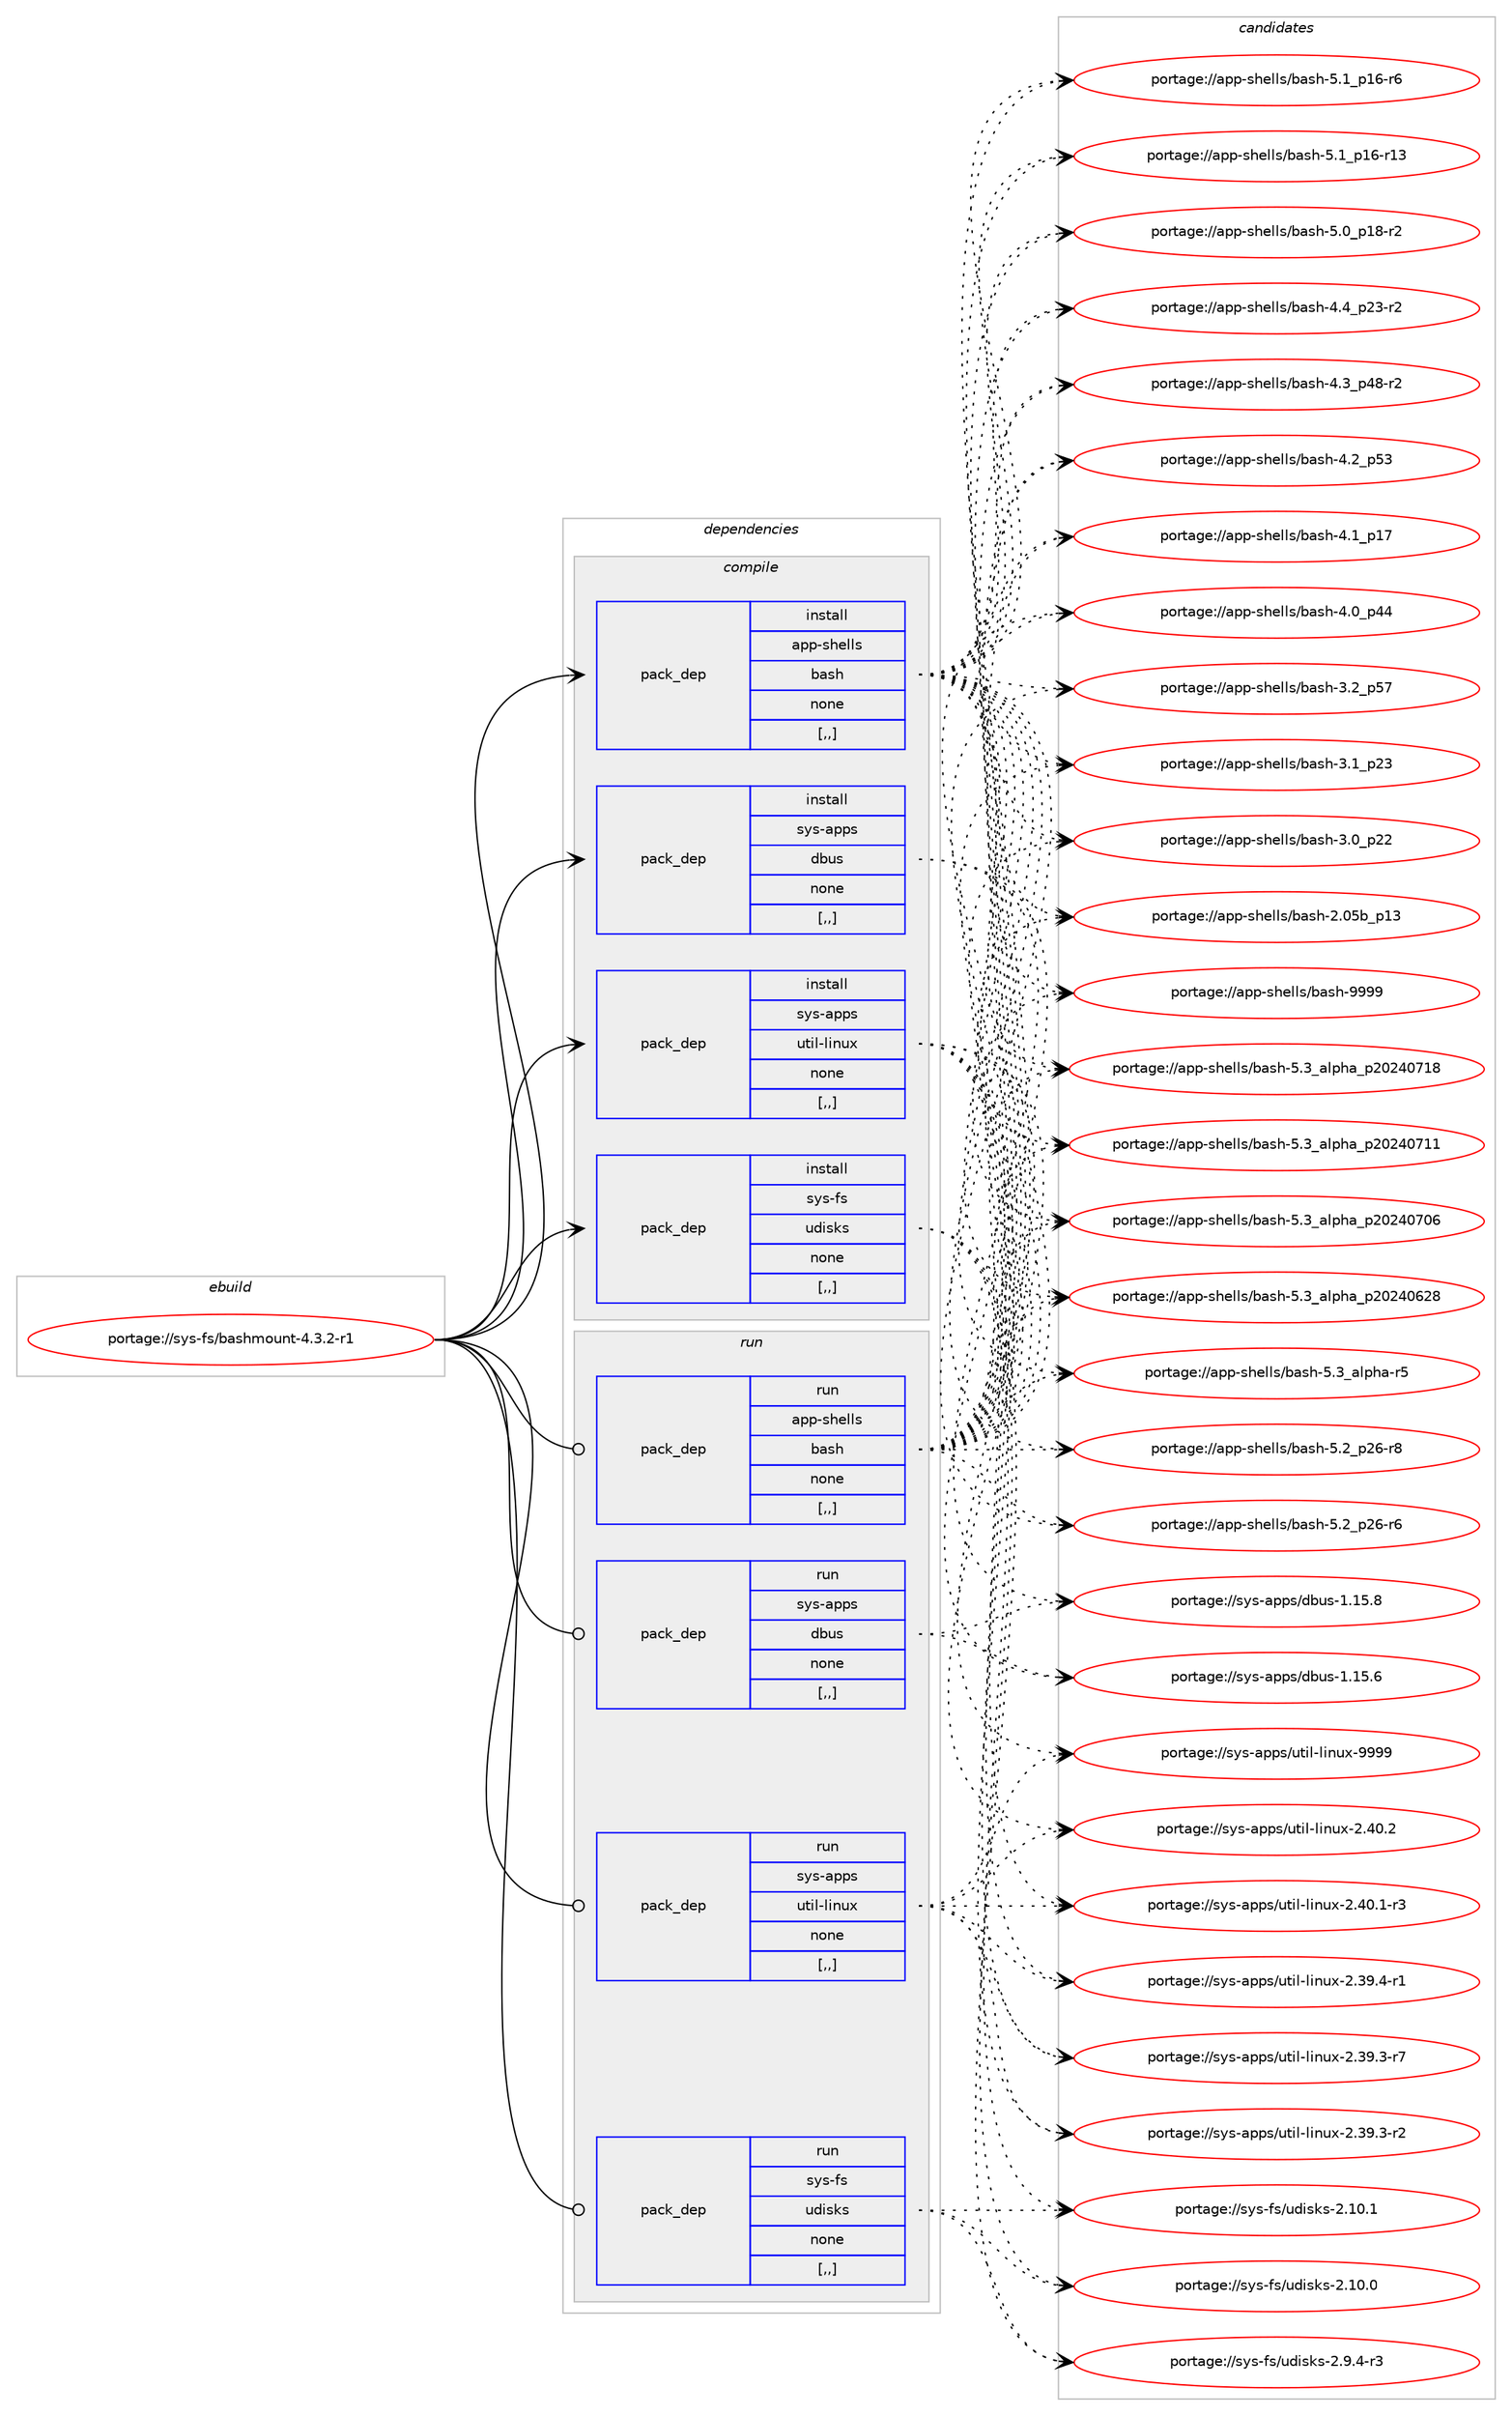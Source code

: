 digraph prolog {

# *************
# Graph options
# *************

newrank=true;
concentrate=true;
compound=true;
graph [rankdir=LR,fontname=Helvetica,fontsize=10,ranksep=1.5];#, ranksep=2.5, nodesep=0.2];
edge  [arrowhead=vee];
node  [fontname=Helvetica,fontsize=10];

# **********
# The ebuild
# **********

subgraph cluster_leftcol {
color=gray;
label=<<i>ebuild</i>>;
id [label="portage://sys-fs/bashmount-4.3.2-r1", color=red, width=4, href="../sys-fs/bashmount-4.3.2-r1.svg"];
}

# ****************
# The dependencies
# ****************

subgraph cluster_midcol {
color=gray;
label=<<i>dependencies</i>>;
subgraph cluster_compile {
fillcolor="#eeeeee";
style=filled;
label=<<i>compile</i>>;
subgraph pack316908 {
dependency436185 [label=<<TABLE BORDER="0" CELLBORDER="1" CELLSPACING="0" CELLPADDING="4" WIDTH="220"><TR><TD ROWSPAN="6" CELLPADDING="30">pack_dep</TD></TR><TR><TD WIDTH="110">install</TD></TR><TR><TD>app-shells</TD></TR><TR><TD>bash</TD></TR><TR><TD>none</TD></TR><TR><TD>[,,]</TD></TR></TABLE>>, shape=none, color=blue];
}
id:e -> dependency436185:w [weight=20,style="solid",arrowhead="vee"];
subgraph pack316909 {
dependency436186 [label=<<TABLE BORDER="0" CELLBORDER="1" CELLSPACING="0" CELLPADDING="4" WIDTH="220"><TR><TD ROWSPAN="6" CELLPADDING="30">pack_dep</TD></TR><TR><TD WIDTH="110">install</TD></TR><TR><TD>sys-apps</TD></TR><TR><TD>dbus</TD></TR><TR><TD>none</TD></TR><TR><TD>[,,]</TD></TR></TABLE>>, shape=none, color=blue];
}
id:e -> dependency436186:w [weight=20,style="solid",arrowhead="vee"];
subgraph pack316910 {
dependency436187 [label=<<TABLE BORDER="0" CELLBORDER="1" CELLSPACING="0" CELLPADDING="4" WIDTH="220"><TR><TD ROWSPAN="6" CELLPADDING="30">pack_dep</TD></TR><TR><TD WIDTH="110">install</TD></TR><TR><TD>sys-apps</TD></TR><TR><TD>util-linux</TD></TR><TR><TD>none</TD></TR><TR><TD>[,,]</TD></TR></TABLE>>, shape=none, color=blue];
}
id:e -> dependency436187:w [weight=20,style="solid",arrowhead="vee"];
subgraph pack316911 {
dependency436188 [label=<<TABLE BORDER="0" CELLBORDER="1" CELLSPACING="0" CELLPADDING="4" WIDTH="220"><TR><TD ROWSPAN="6" CELLPADDING="30">pack_dep</TD></TR><TR><TD WIDTH="110">install</TD></TR><TR><TD>sys-fs</TD></TR><TR><TD>udisks</TD></TR><TR><TD>none</TD></TR><TR><TD>[,,]</TD></TR></TABLE>>, shape=none, color=blue];
}
id:e -> dependency436188:w [weight=20,style="solid",arrowhead="vee"];
}
subgraph cluster_compileandrun {
fillcolor="#eeeeee";
style=filled;
label=<<i>compile and run</i>>;
}
subgraph cluster_run {
fillcolor="#eeeeee";
style=filled;
label=<<i>run</i>>;
subgraph pack316912 {
dependency436189 [label=<<TABLE BORDER="0" CELLBORDER="1" CELLSPACING="0" CELLPADDING="4" WIDTH="220"><TR><TD ROWSPAN="6" CELLPADDING="30">pack_dep</TD></TR><TR><TD WIDTH="110">run</TD></TR><TR><TD>app-shells</TD></TR><TR><TD>bash</TD></TR><TR><TD>none</TD></TR><TR><TD>[,,]</TD></TR></TABLE>>, shape=none, color=blue];
}
id:e -> dependency436189:w [weight=20,style="solid",arrowhead="odot"];
subgraph pack316913 {
dependency436190 [label=<<TABLE BORDER="0" CELLBORDER="1" CELLSPACING="0" CELLPADDING="4" WIDTH="220"><TR><TD ROWSPAN="6" CELLPADDING="30">pack_dep</TD></TR><TR><TD WIDTH="110">run</TD></TR><TR><TD>sys-apps</TD></TR><TR><TD>dbus</TD></TR><TR><TD>none</TD></TR><TR><TD>[,,]</TD></TR></TABLE>>, shape=none, color=blue];
}
id:e -> dependency436190:w [weight=20,style="solid",arrowhead="odot"];
subgraph pack316914 {
dependency436191 [label=<<TABLE BORDER="0" CELLBORDER="1" CELLSPACING="0" CELLPADDING="4" WIDTH="220"><TR><TD ROWSPAN="6" CELLPADDING="30">pack_dep</TD></TR><TR><TD WIDTH="110">run</TD></TR><TR><TD>sys-apps</TD></TR><TR><TD>util-linux</TD></TR><TR><TD>none</TD></TR><TR><TD>[,,]</TD></TR></TABLE>>, shape=none, color=blue];
}
id:e -> dependency436191:w [weight=20,style="solid",arrowhead="odot"];
subgraph pack316915 {
dependency436192 [label=<<TABLE BORDER="0" CELLBORDER="1" CELLSPACING="0" CELLPADDING="4" WIDTH="220"><TR><TD ROWSPAN="6" CELLPADDING="30">pack_dep</TD></TR><TR><TD WIDTH="110">run</TD></TR><TR><TD>sys-fs</TD></TR><TR><TD>udisks</TD></TR><TR><TD>none</TD></TR><TR><TD>[,,]</TD></TR></TABLE>>, shape=none, color=blue];
}
id:e -> dependency436192:w [weight=20,style="solid",arrowhead="odot"];
}
}

# **************
# The candidates
# **************

subgraph cluster_choices {
rank=same;
color=gray;
label=<<i>candidates</i>>;

subgraph choice316908 {
color=black;
nodesep=1;
choice97112112451151041011081081154798971151044557575757 [label="portage://app-shells/bash-9999", color=red, width=4,href="../app-shells/bash-9999.svg"];
choice971121124511510410110810811547989711510445534651959710811210497951125048505248554956 [label="portage://app-shells/bash-5.3_alpha_p20240718", color=red, width=4,href="../app-shells/bash-5.3_alpha_p20240718.svg"];
choice971121124511510410110810811547989711510445534651959710811210497951125048505248554949 [label="portage://app-shells/bash-5.3_alpha_p20240711", color=red, width=4,href="../app-shells/bash-5.3_alpha_p20240711.svg"];
choice971121124511510410110810811547989711510445534651959710811210497951125048505248554854 [label="portage://app-shells/bash-5.3_alpha_p20240706", color=red, width=4,href="../app-shells/bash-5.3_alpha_p20240706.svg"];
choice971121124511510410110810811547989711510445534651959710811210497951125048505248545056 [label="portage://app-shells/bash-5.3_alpha_p20240628", color=red, width=4,href="../app-shells/bash-5.3_alpha_p20240628.svg"];
choice9711211245115104101108108115479897115104455346519597108112104974511453 [label="portage://app-shells/bash-5.3_alpha-r5", color=red, width=4,href="../app-shells/bash-5.3_alpha-r5.svg"];
choice9711211245115104101108108115479897115104455346509511250544511456 [label="portage://app-shells/bash-5.2_p26-r8", color=red, width=4,href="../app-shells/bash-5.2_p26-r8.svg"];
choice9711211245115104101108108115479897115104455346509511250544511454 [label="portage://app-shells/bash-5.2_p26-r6", color=red, width=4,href="../app-shells/bash-5.2_p26-r6.svg"];
choice9711211245115104101108108115479897115104455346499511249544511454 [label="portage://app-shells/bash-5.1_p16-r6", color=red, width=4,href="../app-shells/bash-5.1_p16-r6.svg"];
choice971121124511510410110810811547989711510445534649951124954451144951 [label="portage://app-shells/bash-5.1_p16-r13", color=red, width=4,href="../app-shells/bash-5.1_p16-r13.svg"];
choice9711211245115104101108108115479897115104455346489511249564511450 [label="portage://app-shells/bash-5.0_p18-r2", color=red, width=4,href="../app-shells/bash-5.0_p18-r2.svg"];
choice9711211245115104101108108115479897115104455246529511250514511450 [label="portage://app-shells/bash-4.4_p23-r2", color=red, width=4,href="../app-shells/bash-4.4_p23-r2.svg"];
choice9711211245115104101108108115479897115104455246519511252564511450 [label="portage://app-shells/bash-4.3_p48-r2", color=red, width=4,href="../app-shells/bash-4.3_p48-r2.svg"];
choice971121124511510410110810811547989711510445524650951125351 [label="portage://app-shells/bash-4.2_p53", color=red, width=4,href="../app-shells/bash-4.2_p53.svg"];
choice971121124511510410110810811547989711510445524649951124955 [label="portage://app-shells/bash-4.1_p17", color=red, width=4,href="../app-shells/bash-4.1_p17.svg"];
choice971121124511510410110810811547989711510445524648951125252 [label="portage://app-shells/bash-4.0_p44", color=red, width=4,href="../app-shells/bash-4.0_p44.svg"];
choice971121124511510410110810811547989711510445514650951125355 [label="portage://app-shells/bash-3.2_p57", color=red, width=4,href="../app-shells/bash-3.2_p57.svg"];
choice971121124511510410110810811547989711510445514649951125051 [label="portage://app-shells/bash-3.1_p23", color=red, width=4,href="../app-shells/bash-3.1_p23.svg"];
choice971121124511510410110810811547989711510445514648951125050 [label="portage://app-shells/bash-3.0_p22", color=red, width=4,href="../app-shells/bash-3.0_p22.svg"];
choice9711211245115104101108108115479897115104455046485398951124951 [label="portage://app-shells/bash-2.05b_p13", color=red, width=4,href="../app-shells/bash-2.05b_p13.svg"];
dependency436185:e -> choice97112112451151041011081081154798971151044557575757:w [style=dotted,weight="100"];
dependency436185:e -> choice971121124511510410110810811547989711510445534651959710811210497951125048505248554956:w [style=dotted,weight="100"];
dependency436185:e -> choice971121124511510410110810811547989711510445534651959710811210497951125048505248554949:w [style=dotted,weight="100"];
dependency436185:e -> choice971121124511510410110810811547989711510445534651959710811210497951125048505248554854:w [style=dotted,weight="100"];
dependency436185:e -> choice971121124511510410110810811547989711510445534651959710811210497951125048505248545056:w [style=dotted,weight="100"];
dependency436185:e -> choice9711211245115104101108108115479897115104455346519597108112104974511453:w [style=dotted,weight="100"];
dependency436185:e -> choice9711211245115104101108108115479897115104455346509511250544511456:w [style=dotted,weight="100"];
dependency436185:e -> choice9711211245115104101108108115479897115104455346509511250544511454:w [style=dotted,weight="100"];
dependency436185:e -> choice9711211245115104101108108115479897115104455346499511249544511454:w [style=dotted,weight="100"];
dependency436185:e -> choice971121124511510410110810811547989711510445534649951124954451144951:w [style=dotted,weight="100"];
dependency436185:e -> choice9711211245115104101108108115479897115104455346489511249564511450:w [style=dotted,weight="100"];
dependency436185:e -> choice9711211245115104101108108115479897115104455246529511250514511450:w [style=dotted,weight="100"];
dependency436185:e -> choice9711211245115104101108108115479897115104455246519511252564511450:w [style=dotted,weight="100"];
dependency436185:e -> choice971121124511510410110810811547989711510445524650951125351:w [style=dotted,weight="100"];
dependency436185:e -> choice971121124511510410110810811547989711510445524649951124955:w [style=dotted,weight="100"];
dependency436185:e -> choice971121124511510410110810811547989711510445524648951125252:w [style=dotted,weight="100"];
dependency436185:e -> choice971121124511510410110810811547989711510445514650951125355:w [style=dotted,weight="100"];
dependency436185:e -> choice971121124511510410110810811547989711510445514649951125051:w [style=dotted,weight="100"];
dependency436185:e -> choice971121124511510410110810811547989711510445514648951125050:w [style=dotted,weight="100"];
dependency436185:e -> choice9711211245115104101108108115479897115104455046485398951124951:w [style=dotted,weight="100"];
}
subgraph choice316909 {
color=black;
nodesep=1;
choice1151211154597112112115471009811711545494649534656 [label="portage://sys-apps/dbus-1.15.8", color=red, width=4,href="../sys-apps/dbus-1.15.8.svg"];
choice1151211154597112112115471009811711545494649534654 [label="portage://sys-apps/dbus-1.15.6", color=red, width=4,href="../sys-apps/dbus-1.15.6.svg"];
dependency436186:e -> choice1151211154597112112115471009811711545494649534656:w [style=dotted,weight="100"];
dependency436186:e -> choice1151211154597112112115471009811711545494649534654:w [style=dotted,weight="100"];
}
subgraph choice316910 {
color=black;
nodesep=1;
choice115121115459711211211547117116105108451081051101171204557575757 [label="portage://sys-apps/util-linux-9999", color=red, width=4,href="../sys-apps/util-linux-9999.svg"];
choice1151211154597112112115471171161051084510810511011712045504652484650 [label="portage://sys-apps/util-linux-2.40.2", color=red, width=4,href="../sys-apps/util-linux-2.40.2.svg"];
choice11512111545971121121154711711610510845108105110117120455046524846494511451 [label="portage://sys-apps/util-linux-2.40.1-r3", color=red, width=4,href="../sys-apps/util-linux-2.40.1-r3.svg"];
choice11512111545971121121154711711610510845108105110117120455046515746524511449 [label="portage://sys-apps/util-linux-2.39.4-r1", color=red, width=4,href="../sys-apps/util-linux-2.39.4-r1.svg"];
choice11512111545971121121154711711610510845108105110117120455046515746514511455 [label="portage://sys-apps/util-linux-2.39.3-r7", color=red, width=4,href="../sys-apps/util-linux-2.39.3-r7.svg"];
choice11512111545971121121154711711610510845108105110117120455046515746514511450 [label="portage://sys-apps/util-linux-2.39.3-r2", color=red, width=4,href="../sys-apps/util-linux-2.39.3-r2.svg"];
dependency436187:e -> choice115121115459711211211547117116105108451081051101171204557575757:w [style=dotted,weight="100"];
dependency436187:e -> choice1151211154597112112115471171161051084510810511011712045504652484650:w [style=dotted,weight="100"];
dependency436187:e -> choice11512111545971121121154711711610510845108105110117120455046524846494511451:w [style=dotted,weight="100"];
dependency436187:e -> choice11512111545971121121154711711610510845108105110117120455046515746524511449:w [style=dotted,weight="100"];
dependency436187:e -> choice11512111545971121121154711711610510845108105110117120455046515746514511455:w [style=dotted,weight="100"];
dependency436187:e -> choice11512111545971121121154711711610510845108105110117120455046515746514511450:w [style=dotted,weight="100"];
}
subgraph choice316911 {
color=black;
nodesep=1;
choice115121115451021154711710010511510711545504649484649 [label="portage://sys-fs/udisks-2.10.1", color=red, width=4,href="../sys-fs/udisks-2.10.1.svg"];
choice115121115451021154711710010511510711545504649484648 [label="portage://sys-fs/udisks-2.10.0", color=red, width=4,href="../sys-fs/udisks-2.10.0.svg"];
choice11512111545102115471171001051151071154550465746524511451 [label="portage://sys-fs/udisks-2.9.4-r3", color=red, width=4,href="../sys-fs/udisks-2.9.4-r3.svg"];
dependency436188:e -> choice115121115451021154711710010511510711545504649484649:w [style=dotted,weight="100"];
dependency436188:e -> choice115121115451021154711710010511510711545504649484648:w [style=dotted,weight="100"];
dependency436188:e -> choice11512111545102115471171001051151071154550465746524511451:w [style=dotted,weight="100"];
}
subgraph choice316912 {
color=black;
nodesep=1;
choice97112112451151041011081081154798971151044557575757 [label="portage://app-shells/bash-9999", color=red, width=4,href="../app-shells/bash-9999.svg"];
choice971121124511510410110810811547989711510445534651959710811210497951125048505248554956 [label="portage://app-shells/bash-5.3_alpha_p20240718", color=red, width=4,href="../app-shells/bash-5.3_alpha_p20240718.svg"];
choice971121124511510410110810811547989711510445534651959710811210497951125048505248554949 [label="portage://app-shells/bash-5.3_alpha_p20240711", color=red, width=4,href="../app-shells/bash-5.3_alpha_p20240711.svg"];
choice971121124511510410110810811547989711510445534651959710811210497951125048505248554854 [label="portage://app-shells/bash-5.3_alpha_p20240706", color=red, width=4,href="../app-shells/bash-5.3_alpha_p20240706.svg"];
choice971121124511510410110810811547989711510445534651959710811210497951125048505248545056 [label="portage://app-shells/bash-5.3_alpha_p20240628", color=red, width=4,href="../app-shells/bash-5.3_alpha_p20240628.svg"];
choice9711211245115104101108108115479897115104455346519597108112104974511453 [label="portage://app-shells/bash-5.3_alpha-r5", color=red, width=4,href="../app-shells/bash-5.3_alpha-r5.svg"];
choice9711211245115104101108108115479897115104455346509511250544511456 [label="portage://app-shells/bash-5.2_p26-r8", color=red, width=4,href="../app-shells/bash-5.2_p26-r8.svg"];
choice9711211245115104101108108115479897115104455346509511250544511454 [label="portage://app-shells/bash-5.2_p26-r6", color=red, width=4,href="../app-shells/bash-5.2_p26-r6.svg"];
choice9711211245115104101108108115479897115104455346499511249544511454 [label="portage://app-shells/bash-5.1_p16-r6", color=red, width=4,href="../app-shells/bash-5.1_p16-r6.svg"];
choice971121124511510410110810811547989711510445534649951124954451144951 [label="portage://app-shells/bash-5.1_p16-r13", color=red, width=4,href="../app-shells/bash-5.1_p16-r13.svg"];
choice9711211245115104101108108115479897115104455346489511249564511450 [label="portage://app-shells/bash-5.0_p18-r2", color=red, width=4,href="../app-shells/bash-5.0_p18-r2.svg"];
choice9711211245115104101108108115479897115104455246529511250514511450 [label="portage://app-shells/bash-4.4_p23-r2", color=red, width=4,href="../app-shells/bash-4.4_p23-r2.svg"];
choice9711211245115104101108108115479897115104455246519511252564511450 [label="portage://app-shells/bash-4.3_p48-r2", color=red, width=4,href="../app-shells/bash-4.3_p48-r2.svg"];
choice971121124511510410110810811547989711510445524650951125351 [label="portage://app-shells/bash-4.2_p53", color=red, width=4,href="../app-shells/bash-4.2_p53.svg"];
choice971121124511510410110810811547989711510445524649951124955 [label="portage://app-shells/bash-4.1_p17", color=red, width=4,href="../app-shells/bash-4.1_p17.svg"];
choice971121124511510410110810811547989711510445524648951125252 [label="portage://app-shells/bash-4.0_p44", color=red, width=4,href="../app-shells/bash-4.0_p44.svg"];
choice971121124511510410110810811547989711510445514650951125355 [label="portage://app-shells/bash-3.2_p57", color=red, width=4,href="../app-shells/bash-3.2_p57.svg"];
choice971121124511510410110810811547989711510445514649951125051 [label="portage://app-shells/bash-3.1_p23", color=red, width=4,href="../app-shells/bash-3.1_p23.svg"];
choice971121124511510410110810811547989711510445514648951125050 [label="portage://app-shells/bash-3.0_p22", color=red, width=4,href="../app-shells/bash-3.0_p22.svg"];
choice9711211245115104101108108115479897115104455046485398951124951 [label="portage://app-shells/bash-2.05b_p13", color=red, width=4,href="../app-shells/bash-2.05b_p13.svg"];
dependency436189:e -> choice97112112451151041011081081154798971151044557575757:w [style=dotted,weight="100"];
dependency436189:e -> choice971121124511510410110810811547989711510445534651959710811210497951125048505248554956:w [style=dotted,weight="100"];
dependency436189:e -> choice971121124511510410110810811547989711510445534651959710811210497951125048505248554949:w [style=dotted,weight="100"];
dependency436189:e -> choice971121124511510410110810811547989711510445534651959710811210497951125048505248554854:w [style=dotted,weight="100"];
dependency436189:e -> choice971121124511510410110810811547989711510445534651959710811210497951125048505248545056:w [style=dotted,weight="100"];
dependency436189:e -> choice9711211245115104101108108115479897115104455346519597108112104974511453:w [style=dotted,weight="100"];
dependency436189:e -> choice9711211245115104101108108115479897115104455346509511250544511456:w [style=dotted,weight="100"];
dependency436189:e -> choice9711211245115104101108108115479897115104455346509511250544511454:w [style=dotted,weight="100"];
dependency436189:e -> choice9711211245115104101108108115479897115104455346499511249544511454:w [style=dotted,weight="100"];
dependency436189:e -> choice971121124511510410110810811547989711510445534649951124954451144951:w [style=dotted,weight="100"];
dependency436189:e -> choice9711211245115104101108108115479897115104455346489511249564511450:w [style=dotted,weight="100"];
dependency436189:e -> choice9711211245115104101108108115479897115104455246529511250514511450:w [style=dotted,weight="100"];
dependency436189:e -> choice9711211245115104101108108115479897115104455246519511252564511450:w [style=dotted,weight="100"];
dependency436189:e -> choice971121124511510410110810811547989711510445524650951125351:w [style=dotted,weight="100"];
dependency436189:e -> choice971121124511510410110810811547989711510445524649951124955:w [style=dotted,weight="100"];
dependency436189:e -> choice971121124511510410110810811547989711510445524648951125252:w [style=dotted,weight="100"];
dependency436189:e -> choice971121124511510410110810811547989711510445514650951125355:w [style=dotted,weight="100"];
dependency436189:e -> choice971121124511510410110810811547989711510445514649951125051:w [style=dotted,weight="100"];
dependency436189:e -> choice971121124511510410110810811547989711510445514648951125050:w [style=dotted,weight="100"];
dependency436189:e -> choice9711211245115104101108108115479897115104455046485398951124951:w [style=dotted,weight="100"];
}
subgraph choice316913 {
color=black;
nodesep=1;
choice1151211154597112112115471009811711545494649534656 [label="portage://sys-apps/dbus-1.15.8", color=red, width=4,href="../sys-apps/dbus-1.15.8.svg"];
choice1151211154597112112115471009811711545494649534654 [label="portage://sys-apps/dbus-1.15.6", color=red, width=4,href="../sys-apps/dbus-1.15.6.svg"];
dependency436190:e -> choice1151211154597112112115471009811711545494649534656:w [style=dotted,weight="100"];
dependency436190:e -> choice1151211154597112112115471009811711545494649534654:w [style=dotted,weight="100"];
}
subgraph choice316914 {
color=black;
nodesep=1;
choice115121115459711211211547117116105108451081051101171204557575757 [label="portage://sys-apps/util-linux-9999", color=red, width=4,href="../sys-apps/util-linux-9999.svg"];
choice1151211154597112112115471171161051084510810511011712045504652484650 [label="portage://sys-apps/util-linux-2.40.2", color=red, width=4,href="../sys-apps/util-linux-2.40.2.svg"];
choice11512111545971121121154711711610510845108105110117120455046524846494511451 [label="portage://sys-apps/util-linux-2.40.1-r3", color=red, width=4,href="../sys-apps/util-linux-2.40.1-r3.svg"];
choice11512111545971121121154711711610510845108105110117120455046515746524511449 [label="portage://sys-apps/util-linux-2.39.4-r1", color=red, width=4,href="../sys-apps/util-linux-2.39.4-r1.svg"];
choice11512111545971121121154711711610510845108105110117120455046515746514511455 [label="portage://sys-apps/util-linux-2.39.3-r7", color=red, width=4,href="../sys-apps/util-linux-2.39.3-r7.svg"];
choice11512111545971121121154711711610510845108105110117120455046515746514511450 [label="portage://sys-apps/util-linux-2.39.3-r2", color=red, width=4,href="../sys-apps/util-linux-2.39.3-r2.svg"];
dependency436191:e -> choice115121115459711211211547117116105108451081051101171204557575757:w [style=dotted,weight="100"];
dependency436191:e -> choice1151211154597112112115471171161051084510810511011712045504652484650:w [style=dotted,weight="100"];
dependency436191:e -> choice11512111545971121121154711711610510845108105110117120455046524846494511451:w [style=dotted,weight="100"];
dependency436191:e -> choice11512111545971121121154711711610510845108105110117120455046515746524511449:w [style=dotted,weight="100"];
dependency436191:e -> choice11512111545971121121154711711610510845108105110117120455046515746514511455:w [style=dotted,weight="100"];
dependency436191:e -> choice11512111545971121121154711711610510845108105110117120455046515746514511450:w [style=dotted,weight="100"];
}
subgraph choice316915 {
color=black;
nodesep=1;
choice115121115451021154711710010511510711545504649484649 [label="portage://sys-fs/udisks-2.10.1", color=red, width=4,href="../sys-fs/udisks-2.10.1.svg"];
choice115121115451021154711710010511510711545504649484648 [label="portage://sys-fs/udisks-2.10.0", color=red, width=4,href="../sys-fs/udisks-2.10.0.svg"];
choice11512111545102115471171001051151071154550465746524511451 [label="portage://sys-fs/udisks-2.9.4-r3", color=red, width=4,href="../sys-fs/udisks-2.9.4-r3.svg"];
dependency436192:e -> choice115121115451021154711710010511510711545504649484649:w [style=dotted,weight="100"];
dependency436192:e -> choice115121115451021154711710010511510711545504649484648:w [style=dotted,weight="100"];
dependency436192:e -> choice11512111545102115471171001051151071154550465746524511451:w [style=dotted,weight="100"];
}
}

}
